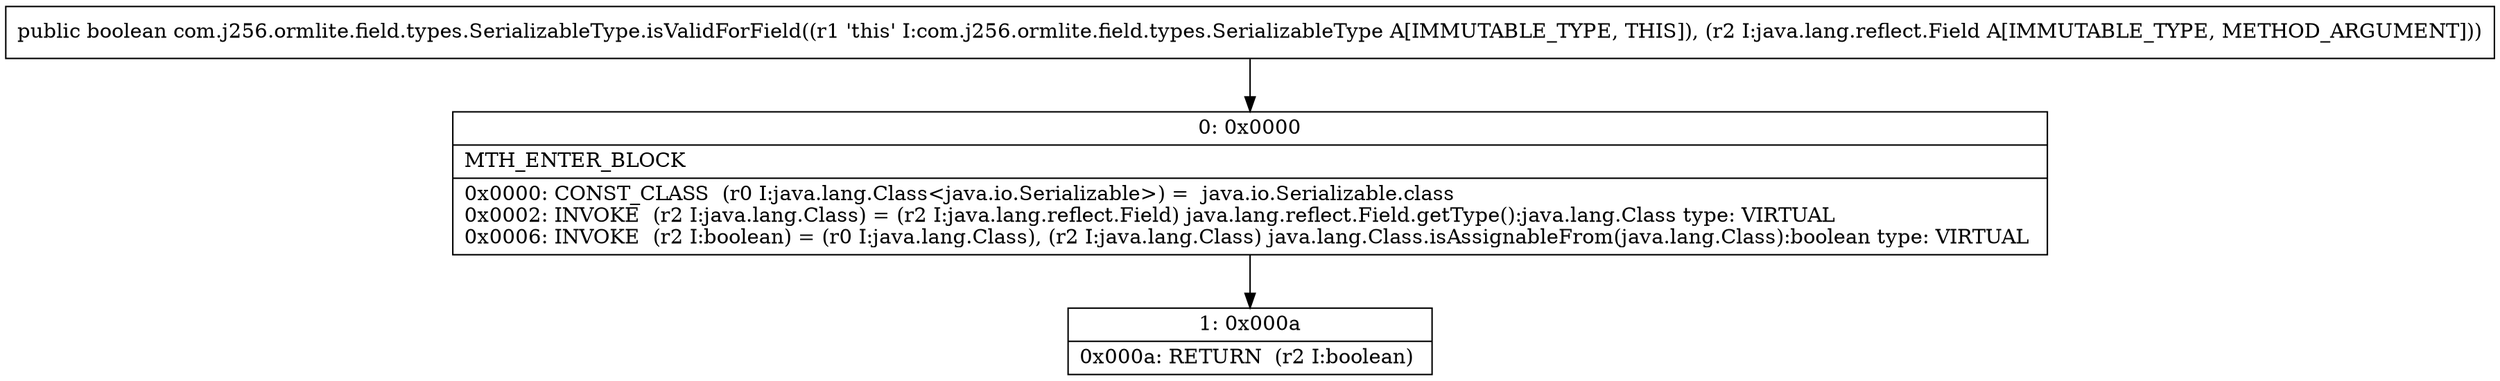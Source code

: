 digraph "CFG forcom.j256.ormlite.field.types.SerializableType.isValidForField(Ljava\/lang\/reflect\/Field;)Z" {
Node_0 [shape=record,label="{0\:\ 0x0000|MTH_ENTER_BLOCK\l|0x0000: CONST_CLASS  (r0 I:java.lang.Class\<java.io.Serializable\>) =  java.io.Serializable.class \l0x0002: INVOKE  (r2 I:java.lang.Class) = (r2 I:java.lang.reflect.Field) java.lang.reflect.Field.getType():java.lang.Class type: VIRTUAL \l0x0006: INVOKE  (r2 I:boolean) = (r0 I:java.lang.Class), (r2 I:java.lang.Class) java.lang.Class.isAssignableFrom(java.lang.Class):boolean type: VIRTUAL \l}"];
Node_1 [shape=record,label="{1\:\ 0x000a|0x000a: RETURN  (r2 I:boolean) \l}"];
MethodNode[shape=record,label="{public boolean com.j256.ormlite.field.types.SerializableType.isValidForField((r1 'this' I:com.j256.ormlite.field.types.SerializableType A[IMMUTABLE_TYPE, THIS]), (r2 I:java.lang.reflect.Field A[IMMUTABLE_TYPE, METHOD_ARGUMENT])) }"];
MethodNode -> Node_0;
Node_0 -> Node_1;
}


